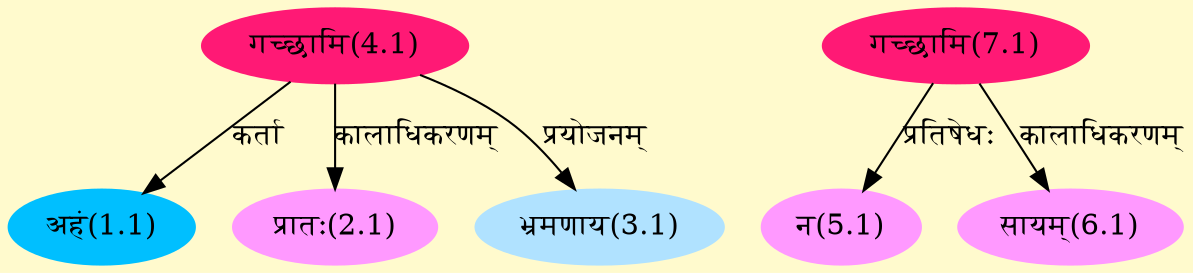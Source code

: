 digraph G{
rankdir=BT;
 compound=true;
 bgcolor="lemonchiffon1";
Node1_1 [style=filled, color="#00BFFF" label = "अहं(1.1)"]
Node4_1 [style=filled, color="#FF1975" label = "गच्छामि(4.1)"]
Node2_1 [style=filled, color="#FF99FF" label = "प्रातः(2.1)"]
Node3_1 [style=filled, color="#B0E2FF" label = "भ्रमणाय(3.1)"]
Node5_1 [style=filled, color="#FF99FF" label = "न(5.1)"]
Node7_1 [style=filled, color="#FF1975" label = "गच्छामि(7.1)"]
Node6_1 [style=filled, color="#FF99FF" label = "सायम्(6.1)"]
/* Start of Relations section */

Node1_1 -> Node4_1 [  label="कर्ता"  dir="back" ]
Node2_1 -> Node4_1 [  label="कालाधिकरणम्"  dir="back" ]
Node3_1 -> Node4_1 [  label="प्रयोजनम्"  dir="back" ]
Node5_1 -> Node7_1 [  label="प्रतिषेधः"  dir="back" ]
Node6_1 -> Node7_1 [  label="कालाधिकरणम्"  dir="back" ]
}
